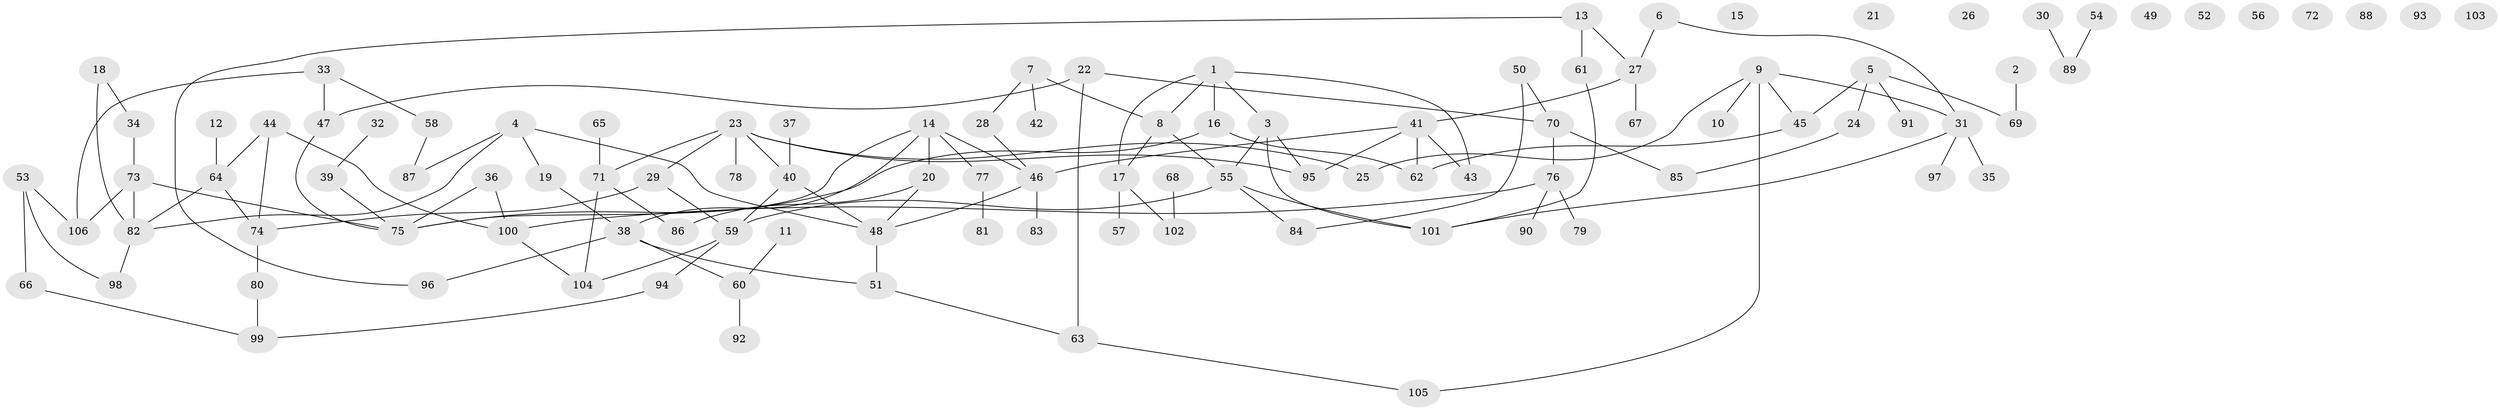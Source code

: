// Generated by graph-tools (version 1.1) at 2025/49/03/09/25 03:49:03]
// undirected, 106 vertices, 130 edges
graph export_dot {
graph [start="1"]
  node [color=gray90,style=filled];
  1;
  2;
  3;
  4;
  5;
  6;
  7;
  8;
  9;
  10;
  11;
  12;
  13;
  14;
  15;
  16;
  17;
  18;
  19;
  20;
  21;
  22;
  23;
  24;
  25;
  26;
  27;
  28;
  29;
  30;
  31;
  32;
  33;
  34;
  35;
  36;
  37;
  38;
  39;
  40;
  41;
  42;
  43;
  44;
  45;
  46;
  47;
  48;
  49;
  50;
  51;
  52;
  53;
  54;
  55;
  56;
  57;
  58;
  59;
  60;
  61;
  62;
  63;
  64;
  65;
  66;
  67;
  68;
  69;
  70;
  71;
  72;
  73;
  74;
  75;
  76;
  77;
  78;
  79;
  80;
  81;
  82;
  83;
  84;
  85;
  86;
  87;
  88;
  89;
  90;
  91;
  92;
  93;
  94;
  95;
  96;
  97;
  98;
  99;
  100;
  101;
  102;
  103;
  104;
  105;
  106;
  1 -- 3;
  1 -- 8;
  1 -- 16;
  1 -- 17;
  1 -- 43;
  2 -- 69;
  3 -- 55;
  3 -- 95;
  3 -- 101;
  4 -- 19;
  4 -- 48;
  4 -- 82;
  4 -- 87;
  5 -- 24;
  5 -- 45;
  5 -- 69;
  5 -- 91;
  6 -- 27;
  6 -- 31;
  7 -- 8;
  7 -- 28;
  7 -- 42;
  8 -- 17;
  8 -- 55;
  9 -- 10;
  9 -- 25;
  9 -- 31;
  9 -- 45;
  9 -- 105;
  11 -- 60;
  12 -- 64;
  13 -- 27;
  13 -- 61;
  13 -- 96;
  14 -- 20;
  14 -- 38;
  14 -- 46;
  14 -- 75;
  14 -- 77;
  16 -- 62;
  16 -- 75;
  17 -- 57;
  17 -- 102;
  18 -- 34;
  18 -- 82;
  19 -- 38;
  20 -- 48;
  20 -- 86;
  22 -- 47;
  22 -- 63;
  22 -- 70;
  23 -- 25;
  23 -- 29;
  23 -- 40;
  23 -- 71;
  23 -- 78;
  23 -- 95;
  24 -- 85;
  27 -- 41;
  27 -- 67;
  28 -- 46;
  29 -- 59;
  29 -- 74;
  30 -- 89;
  31 -- 35;
  31 -- 97;
  31 -- 101;
  32 -- 39;
  33 -- 47;
  33 -- 58;
  33 -- 106;
  34 -- 73;
  36 -- 75;
  36 -- 100;
  37 -- 40;
  38 -- 51;
  38 -- 60;
  38 -- 96;
  39 -- 75;
  40 -- 48;
  40 -- 59;
  41 -- 43;
  41 -- 46;
  41 -- 62;
  41 -- 95;
  44 -- 64;
  44 -- 74;
  44 -- 100;
  45 -- 62;
  46 -- 48;
  46 -- 83;
  47 -- 75;
  48 -- 51;
  50 -- 70;
  50 -- 84;
  51 -- 63;
  53 -- 66;
  53 -- 98;
  53 -- 106;
  54 -- 89;
  55 -- 59;
  55 -- 84;
  55 -- 101;
  58 -- 87;
  59 -- 94;
  59 -- 104;
  60 -- 92;
  61 -- 101;
  63 -- 105;
  64 -- 74;
  64 -- 82;
  65 -- 71;
  66 -- 99;
  68 -- 102;
  70 -- 76;
  70 -- 85;
  71 -- 86;
  71 -- 104;
  73 -- 75;
  73 -- 82;
  73 -- 106;
  74 -- 80;
  76 -- 79;
  76 -- 90;
  76 -- 100;
  77 -- 81;
  80 -- 99;
  82 -- 98;
  94 -- 99;
  100 -- 104;
}
